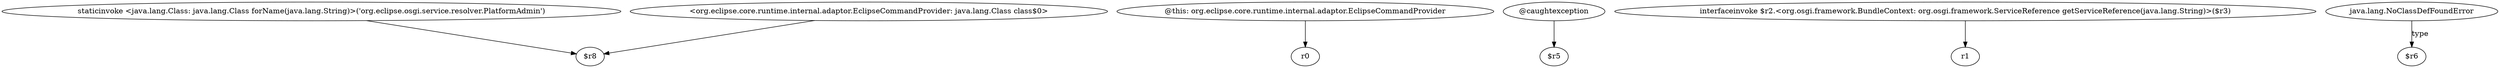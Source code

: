 digraph g {
0[label="staticinvoke <java.lang.Class: java.lang.Class forName(java.lang.String)>('org.eclipse.osgi.service.resolver.PlatformAdmin')"]
1[label="$r8"]
0->1[label=""]
2[label="@this: org.eclipse.core.runtime.internal.adaptor.EclipseCommandProvider"]
3[label="r0"]
2->3[label=""]
4[label="@caughtexception"]
5[label="$r5"]
4->5[label=""]
6[label="<org.eclipse.core.runtime.internal.adaptor.EclipseCommandProvider: java.lang.Class class$0>"]
6->1[label=""]
7[label="interfaceinvoke $r2.<org.osgi.framework.BundleContext: org.osgi.framework.ServiceReference getServiceReference(java.lang.String)>($r3)"]
8[label="r1"]
7->8[label=""]
9[label="java.lang.NoClassDefFoundError"]
10[label="$r6"]
9->10[label="type"]
}